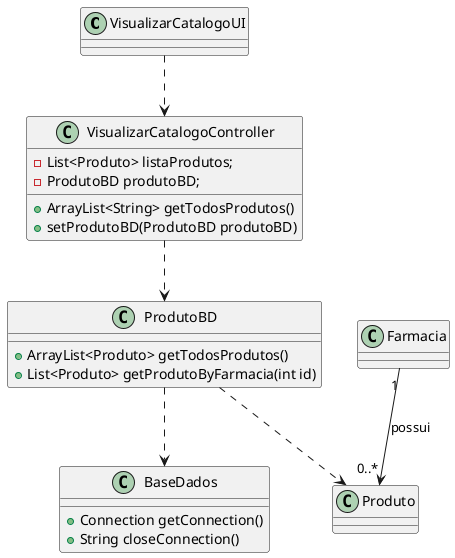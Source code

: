@startuml
class VisualizarCatalogoUI
class VisualizarCatalogoController{
-  List<Produto> listaProdutos;
- ProdutoBD produtoBD;
+ArrayList<String> getTodosProdutos()
+setProdutoBD(ProdutoBD produtoBD)
}
class Farmacia
class Produto
class BaseDados{
+Connection getConnection()
+String closeConnection()
}
class ProdutoBD{
+ArrayList<Produto> getTodosProdutos()
+List<Produto> getProdutoByFarmacia(int id)

}

Farmacia "1" --> "0..*" Produto : possui
VisualizarCatalogoController ..> ProdutoBD
ProdutoBD ..> BaseDados
ProdutoBD ..> Produto
VisualizarCatalogoUI ..>  VisualizarCatalogoController



@enduml